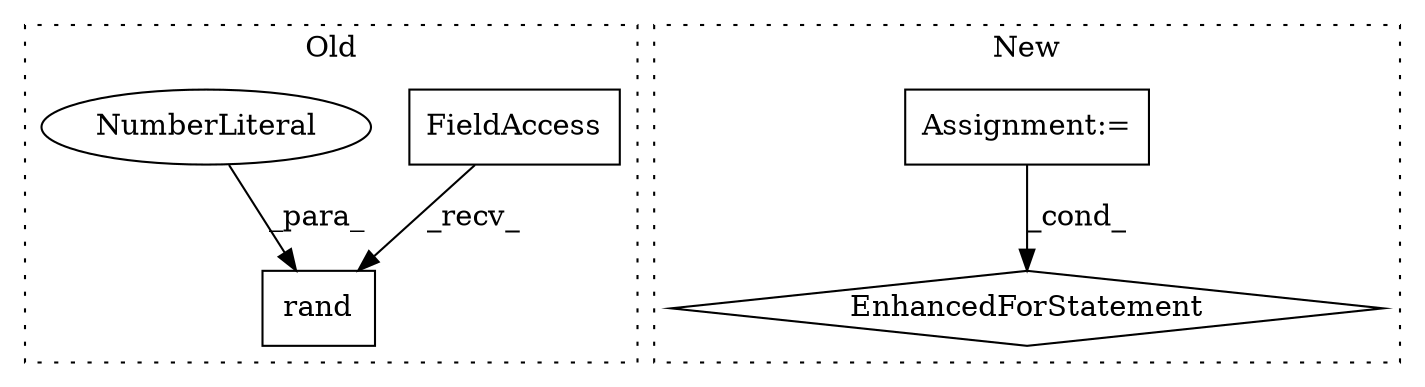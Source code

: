 digraph G {
subgraph cluster0 {
1 [label="rand" a="32" s="1752,1758" l="5,1" shape="box"];
4 [label="FieldAccess" a="22" s="1739" l="12" shape="box"];
5 [label="NumberLiteral" a="34" s="1757" l="1" shape="ellipse"];
label = "Old";
style="dotted";
}
subgraph cluster1 {
2 [label="EnhancedForStatement" a="70" s="1565,1651" l="53,3" shape="diamond"];
3 [label="Assignment:=" a="7" s="1565,1651" l="53,3" shape="box"];
label = "New";
style="dotted";
}
3 -> 2 [label="_cond_"];
4 -> 1 [label="_recv_"];
5 -> 1 [label="_para_"];
}
